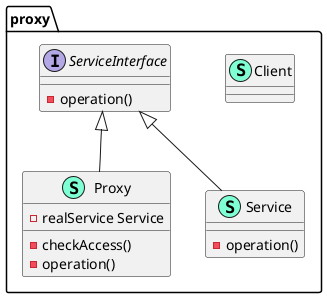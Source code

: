 @startuml
namespace proxy {
    class Client << (S,Aquamarine) >> {
    }
    class Proxy << (S,Aquamarine) >> {
        - realService Service

        - checkAccess() 
        - operation() 

    }
    class Service << (S,Aquamarine) >> {
        - operation() 

    }
    interface ServiceInterface  {
        - operation() 

    }
}

"proxy.ServiceInterface" <|-- "proxy.Proxy"
"proxy.ServiceInterface" <|-- "proxy.Service"

@enduml
